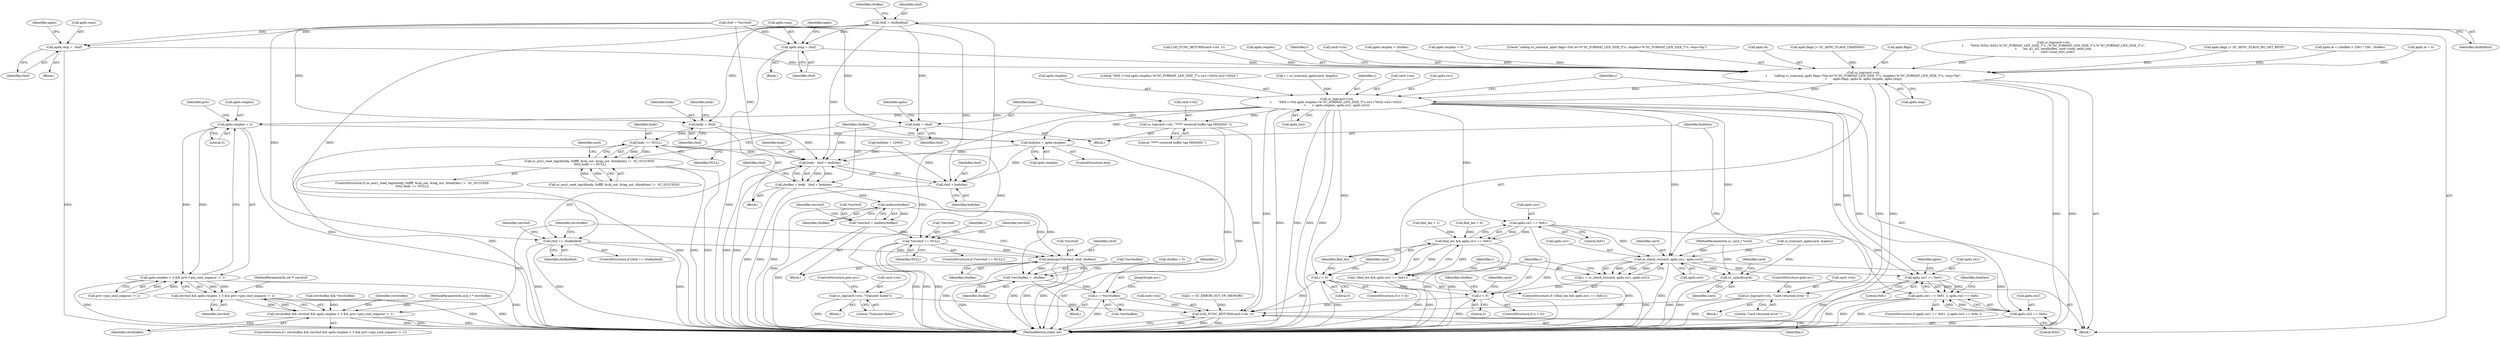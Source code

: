 digraph "0_OpenSC_8fe377e93b4b56060e5bbfb6f3142ceaeca744fa_14@pointer" {
"1000160" [label="(Call,rbuf = rbufinitbuf)"];
"1000254" [label="(Call,apdu.resp = rbuf)"];
"1000291" [label="(Call,sc_log(card->ctx,\n\t       \"calling sc_transmit_apdu flags=%lx le=%\"SC_FORMAT_LEN_SIZE_T\"u, resplen=%\"SC_FORMAT_LEN_SIZE_T\"u, resp=%p\",\n\t       apdu.flags, apdu.le, apdu.resplen, apdu.resp))"];
"1000314" [label="(Call,sc_log(card->ctx,\n\t       \"DEE r=%d apdu.resplen=%\"SC_FORMAT_LEN_SIZE_T\"u sw1=%02x sw2=%02x\",\n\t       r, apdu.resplen, apdu.sw1, apdu.sw2))"];
"1000330" [label="(Call,r < 0)"];
"1000360" [label="(Call,r < 0)"];
"1000490" [label="(Call,LOG_FUNC_RETURN(card->ctx, r))"];
"1000334" [label="(Call,sc_log(card->ctx, \"Transmit failed\"))"];
"1000344" [label="(Call,apdu.sw1 == 0x61)"];
"1000342" [label="(Call,find_len && apdu.sw1 == 0x61)"];
"1000341" [label="(Call,!(find_len && apdu.sw1 == 0x61))"];
"1000351" [label="(Call,sc_check_sw(card, apdu.sw1, apdu.sw2))"];
"1000349" [label="(Call,r = sc_check_sw(card, apdu.sw1, apdu.sw2))"];
"1000425" [label="(Call,apdu.sw1 == 0x61)"];
"1000424" [label="(Call,apdu.sw1 == 0x61  || apdu.sw2 == 0x6c)"];
"1000430" [label="(Call,apdu.sw2 == 0x6c)"];
"1000488" [label="(Call,sc_unlock(card))"];
"1000364" [label="(Call,sc_log(card->ctx, \"Card returned error \"))"];
"1000379" [label="(Call,apdu.resplen > 3)"];
"1000378" [label="(Call,apdu.resplen > 3 && priv->pin_cmd_noparse != 1)"];
"1000376" [label="(Call,recvbuf && apdu.resplen > 3 && priv->pin_cmd_noparse != 1)"];
"1000374" [label="(Call,recvbuflen && recvbuf && apdu.resplen > 3 && priv->pin_cmd_noparse != 1)"];
"1000439" [label="(Call,bodylen = apdu.resplen)"];
"1000446" [label="(Call,body - rbuf + bodylen)"];
"1000444" [label="(Call,rbuflen = body - rbuf + bodylen)"];
"1000459" [label="(Call,malloc(rbuflen))"];
"1000456" [label="(Call,*recvbuf = malloc(rbuflen))"];
"1000462" [label="(Call,*recvbuf == NULL)"];
"1000471" [label="(Call,memcpy(*recvbuf, rbuf, rbuflen))"];
"1000479" [label="(Call,*recvbuflen =  rbuflen)"];
"1000483" [label="(Call,r = *recvbuflen)"];
"1000448" [label="(Call,rbuf + bodylen)"];
"1000415" [label="(Call,sc_log(card->ctx, \"***** received buffer tag MISSING \"))"];
"1000276" [label="(Call,apdu.resp =  rbuf)"];
"1000394" [label="(Call,body = rbuf)"];
"1000411" [label="(Call,body == NULL)"];
"1000398" [label="(Call,sc_asn1_read_tag(&body, 0xffff, &cla_out, &tag_out, &bodylen) !=  SC_SUCCESS\n \t\t\t\t|| body == NULL)"];
"1000420" [label="(Call,body = rbuf)"];
"1000452" [label="(Call,rbuf == rbufinitbuf)"];
"1000281" [label="(Call,apdu.le = 0)"];
"1000473" [label="(Identifier,recvbuf)"];
"1000458" [label="(Identifier,recvbuf)"];
"1000461" [label="(ControlStructure,if (*recvbuf == NULL))"];
"1000364" [label="(Call,sc_log(card->ctx, \"Card returned error \"))"];
"1000421" [label="(Identifier,body)"];
"1000483" [label="(Call,r = *recvbuflen)"];
"1000439" [label="(Call,bodylen = apdu.resplen)"];
"1000373" [label="(ControlStructure,if ( recvbuflen && recvbuf && apdu.resplen > 3 && priv->pin_cmd_noparse != 1))"];
"1000425" [label="(Call,apdu.sw1 == 0x61)"];
"1000371" [label="(Identifier,rbuflen)"];
"1000454" [label="(Identifier,rbufinitbuf)"];
"1000291" [label="(Call,sc_log(card->ctx,\n\t       \"calling sc_transmit_apdu flags=%lx le=%\"SC_FORMAT_LEN_SIZE_T\"u, resplen=%\"SC_FORMAT_LEN_SIZE_T\"u, resp=%p\",\n\t       apdu.flags, apdu.le, apdu.resplen, apdu.resp))"];
"1000310" [label="(Call,sc_transmit_apdu(card, &apdu))"];
"1000194" [label="(Call,LOG_FUNC_RETURN(card->ctx, r))"];
"1000369" [label="(ControlStructure,goto err;)"];
"1000446" [label="(Call,body - rbuf + bodylen)"];
"1000445" [label="(Identifier,rbuflen)"];
"1000426" [label="(Call,apdu.sw1)"];
"1000302" [label="(Call,apdu.resplen)"];
"1000341" [label="(Call,!(find_len && apdu.sw1 == 0x61))"];
"1000432" [label="(Identifier,apdu)"];
"1000119" [label="(MethodParameterIn,u8 ** recvbuf)"];
"1000309" [label="(Identifier,r)"];
"1000440" [label="(Identifier,bodylen)"];
"1000363" [label="(Block,)"];
"1000350" [label="(Identifier,r)"];
"1000435" [label="(Call,bodylen = 12000)"];
"1000413" [label="(Identifier,NULL)"];
"1000431" [label="(Call,apdu.sw2)"];
"1000471" [label="(Call,memcpy(*recvbuf, rbuf, rbuflen))"];
"1000280" [label="(Identifier,rbuf)"];
"1000352" [label="(Identifier,card)"];
"1000132" [label="(Call,find_len = 0)"];
"1000356" [label="(Call,apdu.sw2)"];
"1000314" [label="(Call,sc_log(card->ctx,\n\t       \"DEE r=%d apdu.resplen=%\"SC_FORMAT_LEN_SIZE_T\"u sw1=%02x sw2=%02x\",\n\t       r, apdu.resplen, apdu.sw1, apdu.sw2))"];
"1000374" [label="(Call,recvbuflen && recvbuf && apdu.resplen > 3 && priv->pin_cmd_noparse != 1)"];
"1000258" [label="(Identifier,rbuf)"];
"1000368" [label="(Literal,\"Card returned error \")"];
"1000488" [label="(Call,sc_unlock(card))"];
"1000375" [label="(Identifier,recvbuflen)"];
"1000448" [label="(Call,rbuf + bodylen)"];
"1000292" [label="(Call,card->ctx)"];
"1000412" [label="(Identifier,body)"];
"1000457" [label="(Call,*recvbuf)"];
"1000269" [label="(Call,apdu.resplen = rbuflen)"];
"1000331" [label="(Identifier,r)"];
"1000323" [label="(Call,apdu.sw1)"];
"1000415" [label="(Call,sc_log(card->ctx, \"***** received buffer tag MISSING \"))"];
"1000377" [label="(Identifier,recvbuf)"];
"1000121" [label="(Block,)"];
"1000255" [label="(Call,apdu.resp)"];
"1000335" [label="(Call,card->ctx)"];
"1000479" [label="(Call,*recvbuflen =  rbuflen)"];
"1000333" [label="(Block,)"];
"1000459" [label="(Call,malloc(rbuflen))"];
"1000359" [label="(ControlStructure,if (r < 0))"];
"1000286" [label="(Call,apdu.resplen = 0)"];
"1000320" [label="(Call,apdu.resplen)"];
"1000419" [label="(Literal,\"***** received buffer tag MISSING \")"];
"1000450" [label="(Identifier,bodylen)"];
"1000318" [label="(Literal,\"DEE r=%d apdu.resplen=%\"SC_FORMAT_LEN_SIZE_T\"u sw1=%02x sw2=%02x\")"];
"1000343" [label="(Identifier,find_len)"];
"1000113" [label="(MethodParameterIn,sc_card_t *card)"];
"1000380" [label="(Call,apdu.resplen)"];
"1000348" [label="(Literal,0x61)"];
"1000384" [label="(Call,priv->pin_cmd_noparse != 1)"];
"1000397" [label="(ControlStructure,if (sc_asn1_read_tag(&body, 0xffff, &cla_out, &tag_out, &bodylen) !=  SC_SUCCESS\n \t\t\t\t|| body == NULL))"];
"1000465" [label="(Identifier,NULL)"];
"1000370" [label="(Call,rbuflen = 0)"];
"1000162" [label="(Identifier,rbufinitbuf)"];
"1000276" [label="(Call,apdu.resp =  rbuf)"];
"1000429" [label="(Literal,0x61)"];
"1000277" [label="(Call,apdu.resp)"];
"1000308" [label="(Call,r = sc_transmit_apdu(card, &apdu))"];
"1000164" [label="(Identifier,rbuflen)"];
"1000361" [label="(Identifier,r)"];
"1000395" [label="(Identifier,body)"];
"1000366" [label="(Identifier,card)"];
"1000455" [label="(Block,)"];
"1000394" [label="(Call,body = rbuf)"];
"1000342" [label="(Call,find_len && apdu.sw1 == 0x61)"];
"1000417" [label="(Identifier,card)"];
"1000453" [label="(Identifier,rbuf)"];
"1000463" [label="(Call,*recvbuf)"];
"1000399" [label="(Call,sc_asn1_read_tag(&body, 0xffff, &cla_out, &tag_out, &bodylen) !=  SC_SUCCESS)"];
"1000233" [label="(Call,find_len = 1)"];
"1000430" [label="(Call,apdu.sw2 == 0x6c)"];
"1000402" [label="(Identifier,body)"];
"1000349" [label="(Call,r = sc_check_sw(card, apdu.sw1, apdu.sw2))"];
"1000452" [label="(Call,rbuf == rbufinitbuf)"];
"1000423" [label="(ControlStructure,if (apdu.sw1 == 0x61  || apdu.sw2 == 0x6c ))"];
"1000411" [label="(Call,body == NULL)"];
"1000472" [label="(Call,*recvbuf)"];
"1000444" [label="(Call,rbuflen = body - rbuf + bodylen)"];
"1000487" [label="(JumpTarget,err:)"];
"1000398" [label="(Call,sc_asn1_read_tag(&body, 0xffff, &cla_out, &tag_out, &bodylen) !=  SC_SUCCESS\n \t\t\t\t|| body == NULL)"];
"1000254" [label="(Call,apdu.resp = rbuf)"];
"1000468" [label="(Identifier,r)"];
"1000495" [label="(MethodReturn,static int)"];
"1000353" [label="(Call,apdu.sw1)"];
"1000482" [label="(Identifier,rbuflen)"];
"1000449" [label="(Identifier,rbuf)"];
"1000492" [label="(Identifier,card)"];
"1000178" [label="(Call,rbuf = *recvbuf)"];
"1000416" [label="(Call,card->ctx)"];
"1000261" [label="(Identifier,apdu)"];
"1000379" [label="(Call,apdu.resplen > 3)"];
"1000295" [label="(Literal,\"calling sc_transmit_apdu flags=%lx le=%\"SC_FORMAT_LEN_SIZE_T\"u, resplen=%\"SC_FORMAT_LEN_SIZE_T\"u, resp=%p\")"];
"1000340" [label="(ControlStructure,if (!(find_len && apdu.sw1 == 0x61)))"];
"1000329" [label="(ControlStructure,if (r < 0))"];
"1000478" [label="(Block,)"];
"1000451" [label="(ControlStructure,if (rbuf == rbufinitbuf))"];
"1000360" [label="(Call,r < 0)"];
"1000485" [label="(Call,*recvbuflen)"];
"1000447" [label="(Identifier,body)"];
"1000330" [label="(Call,r < 0)"];
"1000299" [label="(Call,apdu.le)"];
"1000484" [label="(Identifier,r)"];
"1000283" [label="(Identifier,apdu)"];
"1000210" [label="(Call,apdu.flags |= SC_APDU_FLAGS_CHAINING)"];
"1000120" [label="(MethodParameterIn,size_t * recvbuflen)"];
"1000396" [label="(Identifier,rbuf)"];
"1000460" [label="(Identifier,rbuflen)"];
"1000161" [label="(Identifier,rbuf)"];
"1000253" [label="(Block,)"];
"1000305" [label="(Call,apdu.resp)"];
"1000365" [label="(Call,card->ctx)"];
"1000319" [label="(Identifier,r)"];
"1000296" [label="(Call,apdu.flags)"];
"1000145" [label="(Call,sc_log(card->ctx,\n\t       \"%02x %02x %02x %\"SC_FORMAT_LEN_SIZE_T\"u : %\"SC_FORMAT_LEN_SIZE_T\"u %\"SC_FORMAT_LEN_SIZE_T\"u\",\n\t       ins, p1, p2, sendbuflen, card->max_send_size,\n\t       card->max_recv_size))"];
"1000475" [label="(Identifier,rbuflen)"];
"1000474" [label="(Identifier,rbuf)"];
"1000464" [label="(Identifier,recvbuf)"];
"1000383" [label="(Literal,3)"];
"1000491" [label="(Call,card->ctx)"];
"1000467" [label="(Call,r = SC_ERROR_OUT_OF_MEMORY)"];
"1000414" [label="(Block,)"];
"1000489" [label="(Identifier,card)"];
"1000334" [label="(Call,sc_log(card->ctx, \"Transmit failed\"))"];
"1000326" [label="(Call,apdu.sw2)"];
"1000438" [label="(ControlStructure,else)"];
"1000441" [label="(Call,apdu.resplen)"];
"1000490" [label="(Call,LOG_FUNC_RETURN(card->ctx, r))"];
"1000422" [label="(Identifier,rbuf)"];
"1000378" [label="(Call,apdu.resplen > 3 && priv->pin_cmd_noparse != 1)"];
"1000427" [label="(Identifier,apdu)"];
"1000345" [label="(Call,apdu.sw1)"];
"1000344" [label="(Call,apdu.sw1 == 0x61)"];
"1000480" [label="(Call,*recvbuflen)"];
"1000420" [label="(Call,body = rbuf)"];
"1000315" [label="(Call,card->ctx)"];
"1000456" [label="(Call,*recvbuf = malloc(rbuflen))"];
"1000228" [label="(Call,apdu.flags |= SC_APDU_FLAGS_NO_GET_RESP)"];
"1000336" [label="(Identifier,card)"];
"1000477" [label="(Identifier,recvbuflen)"];
"1000462" [label="(Call,*recvbuf == NULL)"];
"1000275" [label="(Block,)"];
"1000259" [label="(Call,apdu.le = (rbuflen > 256) ? 256 : rbuflen)"];
"1000386" [label="(Identifier,priv)"];
"1000362" [label="(Literal,0)"];
"1000173" [label="(Call,recvbuflen && *recvbuflen)"];
"1000332" [label="(Literal,0)"];
"1000392" [label="(Identifier,recvbuflen)"];
"1000436" [label="(Identifier,bodylen)"];
"1000494" [label="(Identifier,r)"];
"1000160" [label="(Call,rbuf = rbufinitbuf)"];
"1000339" [label="(ControlStructure,goto err;)"];
"1000338" [label="(Literal,\"Transmit failed\")"];
"1000424" [label="(Call,apdu.sw1 == 0x61  || apdu.sw2 == 0x6c)"];
"1000434" [label="(Literal,0x6c)"];
"1000389" [label="(Block,)"];
"1000376" [label="(Call,recvbuf && apdu.resplen > 3 && priv->pin_cmd_noparse != 1)"];
"1000351" [label="(Call,sc_check_sw(card, apdu.sw1, apdu.sw2))"];
"1000160" -> "1000121"  [label="AST: "];
"1000160" -> "1000162"  [label="CFG: "];
"1000161" -> "1000160"  [label="AST: "];
"1000162" -> "1000160"  [label="AST: "];
"1000164" -> "1000160"  [label="CFG: "];
"1000160" -> "1000254"  [label="DDG: "];
"1000160" -> "1000276"  [label="DDG: "];
"1000160" -> "1000394"  [label="DDG: "];
"1000160" -> "1000420"  [label="DDG: "];
"1000160" -> "1000446"  [label="DDG: "];
"1000160" -> "1000448"  [label="DDG: "];
"1000160" -> "1000452"  [label="DDG: "];
"1000254" -> "1000253"  [label="AST: "];
"1000254" -> "1000258"  [label="CFG: "];
"1000255" -> "1000254"  [label="AST: "];
"1000258" -> "1000254"  [label="AST: "];
"1000261" -> "1000254"  [label="CFG: "];
"1000254" -> "1000495"  [label="DDG: "];
"1000178" -> "1000254"  [label="DDG: "];
"1000254" -> "1000291"  [label="DDG: "];
"1000291" -> "1000121"  [label="AST: "];
"1000291" -> "1000305"  [label="CFG: "];
"1000292" -> "1000291"  [label="AST: "];
"1000295" -> "1000291"  [label="AST: "];
"1000296" -> "1000291"  [label="AST: "];
"1000299" -> "1000291"  [label="AST: "];
"1000302" -> "1000291"  [label="AST: "];
"1000305" -> "1000291"  [label="AST: "];
"1000309" -> "1000291"  [label="CFG: "];
"1000291" -> "1000495"  [label="DDG: "];
"1000291" -> "1000495"  [label="DDG: "];
"1000291" -> "1000495"  [label="DDG: "];
"1000291" -> "1000495"  [label="DDG: "];
"1000194" -> "1000291"  [label="DDG: "];
"1000145" -> "1000291"  [label="DDG: "];
"1000228" -> "1000291"  [label="DDG: "];
"1000210" -> "1000291"  [label="DDG: "];
"1000259" -> "1000291"  [label="DDG: "];
"1000281" -> "1000291"  [label="DDG: "];
"1000286" -> "1000291"  [label="DDG: "];
"1000269" -> "1000291"  [label="DDG: "];
"1000276" -> "1000291"  [label="DDG: "];
"1000291" -> "1000314"  [label="DDG: "];
"1000291" -> "1000314"  [label="DDG: "];
"1000314" -> "1000121"  [label="AST: "];
"1000314" -> "1000326"  [label="CFG: "];
"1000315" -> "1000314"  [label="AST: "];
"1000318" -> "1000314"  [label="AST: "];
"1000319" -> "1000314"  [label="AST: "];
"1000320" -> "1000314"  [label="AST: "];
"1000323" -> "1000314"  [label="AST: "];
"1000326" -> "1000314"  [label="AST: "];
"1000331" -> "1000314"  [label="CFG: "];
"1000314" -> "1000495"  [label="DDG: "];
"1000314" -> "1000495"  [label="DDG: "];
"1000314" -> "1000495"  [label="DDG: "];
"1000314" -> "1000495"  [label="DDG: "];
"1000308" -> "1000314"  [label="DDG: "];
"1000314" -> "1000330"  [label="DDG: "];
"1000314" -> "1000334"  [label="DDG: "];
"1000314" -> "1000344"  [label="DDG: "];
"1000314" -> "1000351"  [label="DDG: "];
"1000314" -> "1000351"  [label="DDG: "];
"1000314" -> "1000364"  [label="DDG: "];
"1000314" -> "1000379"  [label="DDG: "];
"1000314" -> "1000415"  [label="DDG: "];
"1000314" -> "1000425"  [label="DDG: "];
"1000314" -> "1000430"  [label="DDG: "];
"1000314" -> "1000439"  [label="DDG: "];
"1000314" -> "1000490"  [label="DDG: "];
"1000330" -> "1000329"  [label="AST: "];
"1000330" -> "1000332"  [label="CFG: "];
"1000331" -> "1000330"  [label="AST: "];
"1000332" -> "1000330"  [label="AST: "];
"1000336" -> "1000330"  [label="CFG: "];
"1000343" -> "1000330"  [label="CFG: "];
"1000330" -> "1000495"  [label="DDG: "];
"1000330" -> "1000360"  [label="DDG: "];
"1000330" -> "1000490"  [label="DDG: "];
"1000360" -> "1000359"  [label="AST: "];
"1000360" -> "1000362"  [label="CFG: "];
"1000361" -> "1000360"  [label="AST: "];
"1000362" -> "1000360"  [label="AST: "];
"1000366" -> "1000360"  [label="CFG: "];
"1000371" -> "1000360"  [label="CFG: "];
"1000360" -> "1000495"  [label="DDG: "];
"1000349" -> "1000360"  [label="DDG: "];
"1000360" -> "1000490"  [label="DDG: "];
"1000490" -> "1000121"  [label="AST: "];
"1000490" -> "1000494"  [label="CFG: "];
"1000491" -> "1000490"  [label="AST: "];
"1000494" -> "1000490"  [label="AST: "];
"1000495" -> "1000490"  [label="CFG: "];
"1000490" -> "1000495"  [label="DDG: "];
"1000490" -> "1000495"  [label="DDG: "];
"1000490" -> "1000495"  [label="DDG: "];
"1000364" -> "1000490"  [label="DDG: "];
"1000415" -> "1000490"  [label="DDG: "];
"1000334" -> "1000490"  [label="DDG: "];
"1000467" -> "1000490"  [label="DDG: "];
"1000483" -> "1000490"  [label="DDG: "];
"1000334" -> "1000333"  [label="AST: "];
"1000334" -> "1000338"  [label="CFG: "];
"1000335" -> "1000334"  [label="AST: "];
"1000338" -> "1000334"  [label="AST: "];
"1000339" -> "1000334"  [label="CFG: "];
"1000334" -> "1000495"  [label="DDG: "];
"1000344" -> "1000342"  [label="AST: "];
"1000344" -> "1000348"  [label="CFG: "];
"1000345" -> "1000344"  [label="AST: "];
"1000348" -> "1000344"  [label="AST: "];
"1000342" -> "1000344"  [label="CFG: "];
"1000344" -> "1000495"  [label="DDG: "];
"1000344" -> "1000342"  [label="DDG: "];
"1000344" -> "1000342"  [label="DDG: "];
"1000344" -> "1000351"  [label="DDG: "];
"1000344" -> "1000425"  [label="DDG: "];
"1000342" -> "1000341"  [label="AST: "];
"1000342" -> "1000343"  [label="CFG: "];
"1000343" -> "1000342"  [label="AST: "];
"1000341" -> "1000342"  [label="CFG: "];
"1000342" -> "1000495"  [label="DDG: "];
"1000342" -> "1000495"  [label="DDG: "];
"1000342" -> "1000341"  [label="DDG: "];
"1000342" -> "1000341"  [label="DDG: "];
"1000132" -> "1000342"  [label="DDG: "];
"1000233" -> "1000342"  [label="DDG: "];
"1000341" -> "1000340"  [label="AST: "];
"1000350" -> "1000341"  [label="CFG: "];
"1000361" -> "1000341"  [label="CFG: "];
"1000341" -> "1000495"  [label="DDG: "];
"1000341" -> "1000495"  [label="DDG: "];
"1000351" -> "1000349"  [label="AST: "];
"1000351" -> "1000356"  [label="CFG: "];
"1000352" -> "1000351"  [label="AST: "];
"1000353" -> "1000351"  [label="AST: "];
"1000356" -> "1000351"  [label="AST: "];
"1000349" -> "1000351"  [label="CFG: "];
"1000351" -> "1000495"  [label="DDG: "];
"1000351" -> "1000495"  [label="DDG: "];
"1000351" -> "1000349"  [label="DDG: "];
"1000351" -> "1000349"  [label="DDG: "];
"1000351" -> "1000349"  [label="DDG: "];
"1000310" -> "1000351"  [label="DDG: "];
"1000113" -> "1000351"  [label="DDG: "];
"1000351" -> "1000425"  [label="DDG: "];
"1000351" -> "1000430"  [label="DDG: "];
"1000351" -> "1000488"  [label="DDG: "];
"1000349" -> "1000340"  [label="AST: "];
"1000350" -> "1000349"  [label="AST: "];
"1000361" -> "1000349"  [label="CFG: "];
"1000349" -> "1000495"  [label="DDG: "];
"1000425" -> "1000424"  [label="AST: "];
"1000425" -> "1000429"  [label="CFG: "];
"1000426" -> "1000425"  [label="AST: "];
"1000429" -> "1000425"  [label="AST: "];
"1000432" -> "1000425"  [label="CFG: "];
"1000424" -> "1000425"  [label="CFG: "];
"1000425" -> "1000495"  [label="DDG: "];
"1000425" -> "1000424"  [label="DDG: "];
"1000425" -> "1000424"  [label="DDG: "];
"1000424" -> "1000423"  [label="AST: "];
"1000424" -> "1000430"  [label="CFG: "];
"1000430" -> "1000424"  [label="AST: "];
"1000436" -> "1000424"  [label="CFG: "];
"1000440" -> "1000424"  [label="CFG: "];
"1000424" -> "1000495"  [label="DDG: "];
"1000424" -> "1000495"  [label="DDG: "];
"1000424" -> "1000495"  [label="DDG: "];
"1000430" -> "1000424"  [label="DDG: "];
"1000430" -> "1000424"  [label="DDG: "];
"1000430" -> "1000434"  [label="CFG: "];
"1000431" -> "1000430"  [label="AST: "];
"1000434" -> "1000430"  [label="AST: "];
"1000430" -> "1000495"  [label="DDG: "];
"1000488" -> "1000121"  [label="AST: "];
"1000488" -> "1000489"  [label="CFG: "];
"1000489" -> "1000488"  [label="AST: "];
"1000492" -> "1000488"  [label="CFG: "];
"1000488" -> "1000495"  [label="DDG: "];
"1000488" -> "1000495"  [label="DDG: "];
"1000310" -> "1000488"  [label="DDG: "];
"1000113" -> "1000488"  [label="DDG: "];
"1000364" -> "1000363"  [label="AST: "];
"1000364" -> "1000368"  [label="CFG: "];
"1000365" -> "1000364"  [label="AST: "];
"1000368" -> "1000364"  [label="AST: "];
"1000369" -> "1000364"  [label="CFG: "];
"1000364" -> "1000495"  [label="DDG: "];
"1000379" -> "1000378"  [label="AST: "];
"1000379" -> "1000383"  [label="CFG: "];
"1000380" -> "1000379"  [label="AST: "];
"1000383" -> "1000379"  [label="AST: "];
"1000386" -> "1000379"  [label="CFG: "];
"1000378" -> "1000379"  [label="CFG: "];
"1000379" -> "1000495"  [label="DDG: "];
"1000379" -> "1000378"  [label="DDG: "];
"1000379" -> "1000378"  [label="DDG: "];
"1000379" -> "1000439"  [label="DDG: "];
"1000378" -> "1000376"  [label="AST: "];
"1000378" -> "1000384"  [label="CFG: "];
"1000384" -> "1000378"  [label="AST: "];
"1000376" -> "1000378"  [label="CFG: "];
"1000378" -> "1000495"  [label="DDG: "];
"1000378" -> "1000495"  [label="DDG: "];
"1000378" -> "1000376"  [label="DDG: "];
"1000378" -> "1000376"  [label="DDG: "];
"1000384" -> "1000378"  [label="DDG: "];
"1000384" -> "1000378"  [label="DDG: "];
"1000376" -> "1000374"  [label="AST: "];
"1000376" -> "1000377"  [label="CFG: "];
"1000377" -> "1000376"  [label="AST: "];
"1000374" -> "1000376"  [label="CFG: "];
"1000376" -> "1000495"  [label="DDG: "];
"1000376" -> "1000495"  [label="DDG: "];
"1000376" -> "1000374"  [label="DDG: "];
"1000376" -> "1000374"  [label="DDG: "];
"1000119" -> "1000376"  [label="DDG: "];
"1000374" -> "1000373"  [label="AST: "];
"1000374" -> "1000375"  [label="CFG: "];
"1000375" -> "1000374"  [label="AST: "];
"1000392" -> "1000374"  [label="CFG: "];
"1000477" -> "1000374"  [label="CFG: "];
"1000374" -> "1000495"  [label="DDG: "];
"1000374" -> "1000495"  [label="DDG: "];
"1000374" -> "1000495"  [label="DDG: "];
"1000173" -> "1000374"  [label="DDG: "];
"1000120" -> "1000374"  [label="DDG: "];
"1000439" -> "1000438"  [label="AST: "];
"1000439" -> "1000441"  [label="CFG: "];
"1000440" -> "1000439"  [label="AST: "];
"1000441" -> "1000439"  [label="AST: "];
"1000445" -> "1000439"  [label="CFG: "];
"1000439" -> "1000495"  [label="DDG: "];
"1000439" -> "1000446"  [label="DDG: "];
"1000439" -> "1000448"  [label="DDG: "];
"1000446" -> "1000444"  [label="AST: "];
"1000446" -> "1000448"  [label="CFG: "];
"1000447" -> "1000446"  [label="AST: "];
"1000448" -> "1000446"  [label="AST: "];
"1000444" -> "1000446"  [label="CFG: "];
"1000446" -> "1000495"  [label="DDG: "];
"1000446" -> "1000495"  [label="DDG: "];
"1000446" -> "1000444"  [label="DDG: "];
"1000446" -> "1000444"  [label="DDG: "];
"1000411" -> "1000446"  [label="DDG: "];
"1000420" -> "1000446"  [label="DDG: "];
"1000394" -> "1000446"  [label="DDG: "];
"1000178" -> "1000446"  [label="DDG: "];
"1000435" -> "1000446"  [label="DDG: "];
"1000444" -> "1000389"  [label="AST: "];
"1000445" -> "1000444"  [label="AST: "];
"1000453" -> "1000444"  [label="CFG: "];
"1000444" -> "1000495"  [label="DDG: "];
"1000444" -> "1000495"  [label="DDG: "];
"1000444" -> "1000459"  [label="DDG: "];
"1000444" -> "1000479"  [label="DDG: "];
"1000459" -> "1000456"  [label="AST: "];
"1000459" -> "1000460"  [label="CFG: "];
"1000460" -> "1000459"  [label="AST: "];
"1000456" -> "1000459"  [label="CFG: "];
"1000459" -> "1000495"  [label="DDG: "];
"1000459" -> "1000456"  [label="DDG: "];
"1000459" -> "1000471"  [label="DDG: "];
"1000456" -> "1000455"  [label="AST: "];
"1000457" -> "1000456"  [label="AST: "];
"1000464" -> "1000456"  [label="CFG: "];
"1000456" -> "1000495"  [label="DDG: "];
"1000456" -> "1000462"  [label="DDG: "];
"1000462" -> "1000461"  [label="AST: "];
"1000462" -> "1000465"  [label="CFG: "];
"1000463" -> "1000462"  [label="AST: "];
"1000465" -> "1000462"  [label="AST: "];
"1000468" -> "1000462"  [label="CFG: "];
"1000473" -> "1000462"  [label="CFG: "];
"1000462" -> "1000495"  [label="DDG: "];
"1000462" -> "1000495"  [label="DDG: "];
"1000462" -> "1000495"  [label="DDG: "];
"1000411" -> "1000462"  [label="DDG: "];
"1000462" -> "1000471"  [label="DDG: "];
"1000471" -> "1000455"  [label="AST: "];
"1000471" -> "1000475"  [label="CFG: "];
"1000472" -> "1000471"  [label="AST: "];
"1000474" -> "1000471"  [label="AST: "];
"1000475" -> "1000471"  [label="AST: "];
"1000477" -> "1000471"  [label="CFG: "];
"1000471" -> "1000495"  [label="DDG: "];
"1000471" -> "1000495"  [label="DDG: "];
"1000471" -> "1000495"  [label="DDG: "];
"1000471" -> "1000495"  [label="DDG: "];
"1000452" -> "1000471"  [label="DDG: "];
"1000471" -> "1000479"  [label="DDG: "];
"1000479" -> "1000478"  [label="AST: "];
"1000479" -> "1000482"  [label="CFG: "];
"1000480" -> "1000479"  [label="AST: "];
"1000482" -> "1000479"  [label="AST: "];
"1000484" -> "1000479"  [label="CFG: "];
"1000479" -> "1000495"  [label="DDG: "];
"1000370" -> "1000479"  [label="DDG: "];
"1000479" -> "1000483"  [label="DDG: "];
"1000483" -> "1000478"  [label="AST: "];
"1000483" -> "1000485"  [label="CFG: "];
"1000484" -> "1000483"  [label="AST: "];
"1000485" -> "1000483"  [label="AST: "];
"1000487" -> "1000483"  [label="CFG: "];
"1000483" -> "1000495"  [label="DDG: "];
"1000448" -> "1000450"  [label="CFG: "];
"1000449" -> "1000448"  [label="AST: "];
"1000450" -> "1000448"  [label="AST: "];
"1000448" -> "1000495"  [label="DDG: "];
"1000178" -> "1000448"  [label="DDG: "];
"1000435" -> "1000448"  [label="DDG: "];
"1000415" -> "1000414"  [label="AST: "];
"1000415" -> "1000419"  [label="CFG: "];
"1000416" -> "1000415"  [label="AST: "];
"1000419" -> "1000415"  [label="AST: "];
"1000421" -> "1000415"  [label="CFG: "];
"1000415" -> "1000495"  [label="DDG: "];
"1000276" -> "1000275"  [label="AST: "];
"1000276" -> "1000280"  [label="CFG: "];
"1000277" -> "1000276"  [label="AST: "];
"1000280" -> "1000276"  [label="AST: "];
"1000283" -> "1000276"  [label="CFG: "];
"1000276" -> "1000495"  [label="DDG: "];
"1000178" -> "1000276"  [label="DDG: "];
"1000394" -> "1000389"  [label="AST: "];
"1000394" -> "1000396"  [label="CFG: "];
"1000395" -> "1000394"  [label="AST: "];
"1000396" -> "1000394"  [label="AST: "];
"1000402" -> "1000394"  [label="CFG: "];
"1000178" -> "1000394"  [label="DDG: "];
"1000394" -> "1000411"  [label="DDG: "];
"1000411" -> "1000398"  [label="AST: "];
"1000411" -> "1000413"  [label="CFG: "];
"1000412" -> "1000411"  [label="AST: "];
"1000413" -> "1000411"  [label="AST: "];
"1000398" -> "1000411"  [label="CFG: "];
"1000411" -> "1000495"  [label="DDG: "];
"1000411" -> "1000398"  [label="DDG: "];
"1000411" -> "1000398"  [label="DDG: "];
"1000398" -> "1000397"  [label="AST: "];
"1000398" -> "1000399"  [label="CFG: "];
"1000399" -> "1000398"  [label="AST: "];
"1000417" -> "1000398"  [label="CFG: "];
"1000445" -> "1000398"  [label="CFG: "];
"1000398" -> "1000495"  [label="DDG: "];
"1000398" -> "1000495"  [label="DDG: "];
"1000398" -> "1000495"  [label="DDG: "];
"1000399" -> "1000398"  [label="DDG: "];
"1000399" -> "1000398"  [label="DDG: "];
"1000420" -> "1000414"  [label="AST: "];
"1000420" -> "1000422"  [label="CFG: "];
"1000421" -> "1000420"  [label="AST: "];
"1000422" -> "1000420"  [label="AST: "];
"1000427" -> "1000420"  [label="CFG: "];
"1000178" -> "1000420"  [label="DDG: "];
"1000452" -> "1000451"  [label="AST: "];
"1000452" -> "1000454"  [label="CFG: "];
"1000453" -> "1000452"  [label="AST: "];
"1000454" -> "1000452"  [label="AST: "];
"1000458" -> "1000452"  [label="CFG: "];
"1000477" -> "1000452"  [label="CFG: "];
"1000452" -> "1000495"  [label="DDG: "];
"1000452" -> "1000495"  [label="DDG: "];
"1000452" -> "1000495"  [label="DDG: "];
"1000178" -> "1000452"  [label="DDG: "];
}
